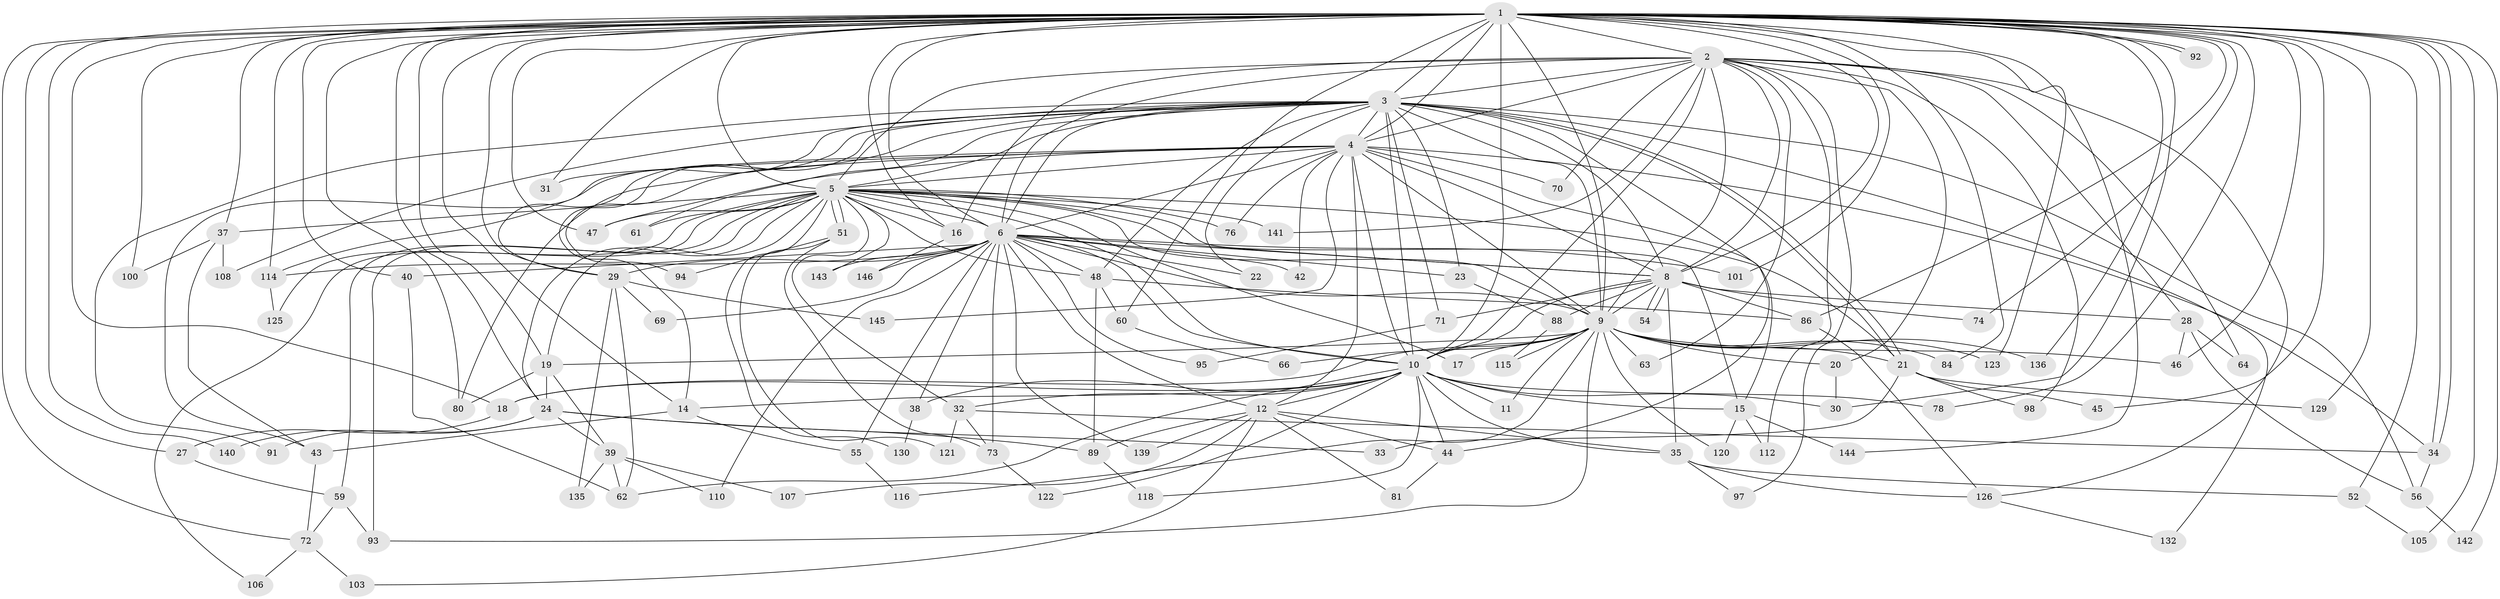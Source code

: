 // Generated by graph-tools (version 1.1) at 2025/51/02/27/25 19:51:50]
// undirected, 107 vertices, 262 edges
graph export_dot {
graph [start="1"]
  node [color=gray90,style=filled];
  1 [super="+7"];
  2 [super="+127"];
  3 [super="+83"];
  4 [super="+58"];
  5 [super="+57"];
  6 [super="+99"];
  8 [super="+87"];
  9 [super="+137"];
  10 [super="+41"];
  11;
  12 [super="+13"];
  14 [super="+25"];
  15 [super="+68"];
  16 [super="+49"];
  17;
  18 [super="+102"];
  19 [super="+77"];
  20 [super="+119"];
  21 [super="+26"];
  22;
  23;
  24 [super="+36"];
  27;
  28 [super="+82"];
  29 [super="+50"];
  30;
  31;
  32;
  33;
  34 [super="+79"];
  35 [super="+65"];
  37 [super="+85"];
  38;
  39 [super="+96"];
  40 [super="+67"];
  42;
  43;
  44 [super="+138"];
  45;
  46 [super="+53"];
  47 [super="+117"];
  48 [super="+75"];
  51;
  52;
  54;
  55;
  56;
  59;
  60;
  61;
  62 [super="+111"];
  63;
  64;
  66;
  69;
  70;
  71 [super="+124"];
  72 [super="+128"];
  73 [super="+109"];
  74;
  76;
  78;
  80 [super="+104"];
  81;
  84;
  86 [super="+90"];
  88;
  89 [super="+113"];
  91;
  92;
  93 [super="+133"];
  94;
  95;
  97;
  98;
  100;
  101;
  103;
  105;
  106;
  107;
  108;
  110;
  112;
  114 [super="+134"];
  115;
  116;
  118;
  120;
  121;
  122;
  123;
  125;
  126 [super="+131"];
  129;
  130;
  132;
  135;
  136;
  139;
  140;
  141;
  142;
  143;
  144;
  145;
  146;
  1 -- 2 [weight=2];
  1 -- 3 [weight=2];
  1 -- 4 [weight=2];
  1 -- 5 [weight=2];
  1 -- 6 [weight=2];
  1 -- 8 [weight=2];
  1 -- 9 [weight=2];
  1 -- 10 [weight=2];
  1 -- 24;
  1 -- 29;
  1 -- 30;
  1 -- 31;
  1 -- 34;
  1 -- 34;
  1 -- 60;
  1 -- 92;
  1 -- 92;
  1 -- 100;
  1 -- 101;
  1 -- 136;
  1 -- 140;
  1 -- 144;
  1 -- 129;
  1 -- 74;
  1 -- 142;
  1 -- 78;
  1 -- 80;
  1 -- 18;
  1 -- 84;
  1 -- 27;
  1 -- 37;
  1 -- 40;
  1 -- 105;
  1 -- 45;
  1 -- 46;
  1 -- 47;
  1 -- 114;
  1 -- 52;
  1 -- 123;
  1 -- 86;
  1 -- 14;
  1 -- 19;
  1 -- 16;
  1 -- 72;
  2 -- 3 [weight=2];
  2 -- 4;
  2 -- 5;
  2 -- 6;
  2 -- 8;
  2 -- 9;
  2 -- 10;
  2 -- 16;
  2 -- 20;
  2 -- 28;
  2 -- 63;
  2 -- 64;
  2 -- 70;
  2 -- 97;
  2 -- 98;
  2 -- 112;
  2 -- 141;
  2 -- 126;
  3 -- 4;
  3 -- 5;
  3 -- 6;
  3 -- 8;
  3 -- 9;
  3 -- 10 [weight=2];
  3 -- 14;
  3 -- 21;
  3 -- 21;
  3 -- 22;
  3 -- 23;
  3 -- 44;
  3 -- 56;
  3 -- 61;
  3 -- 71;
  3 -- 91;
  3 -- 94;
  3 -- 108;
  3 -- 114;
  3 -- 132;
  3 -- 48 [weight=2];
  3 -- 29;
  4 -- 5;
  4 -- 6;
  4 -- 8;
  4 -- 9 [weight=2];
  4 -- 10;
  4 -- 12;
  4 -- 15;
  4 -- 31;
  4 -- 42;
  4 -- 43;
  4 -- 70;
  4 -- 76;
  4 -- 80;
  4 -- 145;
  4 -- 34;
  4 -- 47;
  5 -- 6;
  5 -- 8;
  5 -- 9;
  5 -- 10;
  5 -- 15;
  5 -- 16;
  5 -- 17;
  5 -- 19;
  5 -- 32;
  5 -- 37;
  5 -- 47;
  5 -- 48;
  5 -- 51;
  5 -- 51;
  5 -- 59;
  5 -- 61;
  5 -- 76;
  5 -- 93;
  5 -- 106;
  5 -- 125;
  5 -- 130;
  5 -- 141;
  5 -- 143;
  5 -- 21;
  5 -- 24;
  6 -- 8;
  6 -- 9 [weight=2];
  6 -- 10;
  6 -- 12;
  6 -- 22;
  6 -- 23;
  6 -- 29;
  6 -- 38;
  6 -- 40;
  6 -- 42;
  6 -- 48;
  6 -- 55;
  6 -- 69;
  6 -- 73;
  6 -- 95;
  6 -- 101;
  6 -- 110;
  6 -- 139;
  6 -- 143;
  6 -- 146;
  6 -- 114;
  8 -- 9;
  8 -- 10 [weight=2];
  8 -- 28;
  8 -- 54;
  8 -- 54;
  8 -- 71 [weight=2];
  8 -- 74;
  8 -- 86;
  8 -- 88;
  8 -- 35;
  9 -- 10;
  9 -- 11;
  9 -- 17;
  9 -- 18;
  9 -- 19;
  9 -- 20;
  9 -- 46;
  9 -- 63;
  9 -- 66;
  9 -- 84;
  9 -- 93;
  9 -- 115;
  9 -- 116;
  9 -- 120;
  9 -- 123;
  9 -- 136;
  9 -- 21;
  10 -- 11;
  10 -- 14;
  10 -- 30;
  10 -- 32;
  10 -- 35;
  10 -- 38;
  10 -- 62;
  10 -- 78;
  10 -- 118;
  10 -- 122;
  10 -- 12;
  10 -- 44;
  10 -- 15;
  10 -- 18;
  12 -- 89;
  12 -- 103;
  12 -- 107;
  12 -- 139;
  12 -- 81;
  12 -- 35;
  12 -- 44;
  14 -- 43;
  14 -- 55;
  15 -- 120;
  15 -- 112;
  15 -- 144;
  16 -- 146;
  18 -- 27;
  19 -- 24;
  19 -- 39;
  19 -- 80;
  20 -- 30;
  21 -- 33;
  21 -- 45;
  21 -- 98;
  21 -- 129;
  23 -- 88;
  24 -- 33;
  24 -- 89;
  24 -- 91;
  24 -- 140;
  24 -- 39;
  27 -- 59;
  28 -- 64;
  28 -- 46;
  28 -- 56;
  29 -- 145;
  29 -- 69;
  29 -- 135;
  29 -- 62;
  32 -- 121;
  32 -- 73;
  32 -- 34;
  34 -- 56;
  35 -- 52;
  35 -- 97;
  35 -- 126;
  37 -- 100;
  37 -- 108;
  37 -- 43;
  38 -- 130;
  39 -- 135;
  39 -- 110;
  39 -- 107;
  39 -- 62 [weight=2];
  40 -- 62;
  43 -- 72;
  44 -- 81;
  48 -- 60;
  48 -- 89;
  48 -- 86;
  51 -- 73;
  51 -- 94;
  51 -- 121;
  52 -- 105;
  55 -- 116;
  56 -- 142;
  59 -- 72;
  59 -- 93;
  60 -- 66;
  71 -- 95;
  72 -- 103;
  72 -- 106;
  73 -- 122;
  86 -- 126;
  88 -- 115;
  89 -- 118;
  114 -- 125;
  126 -- 132;
}
